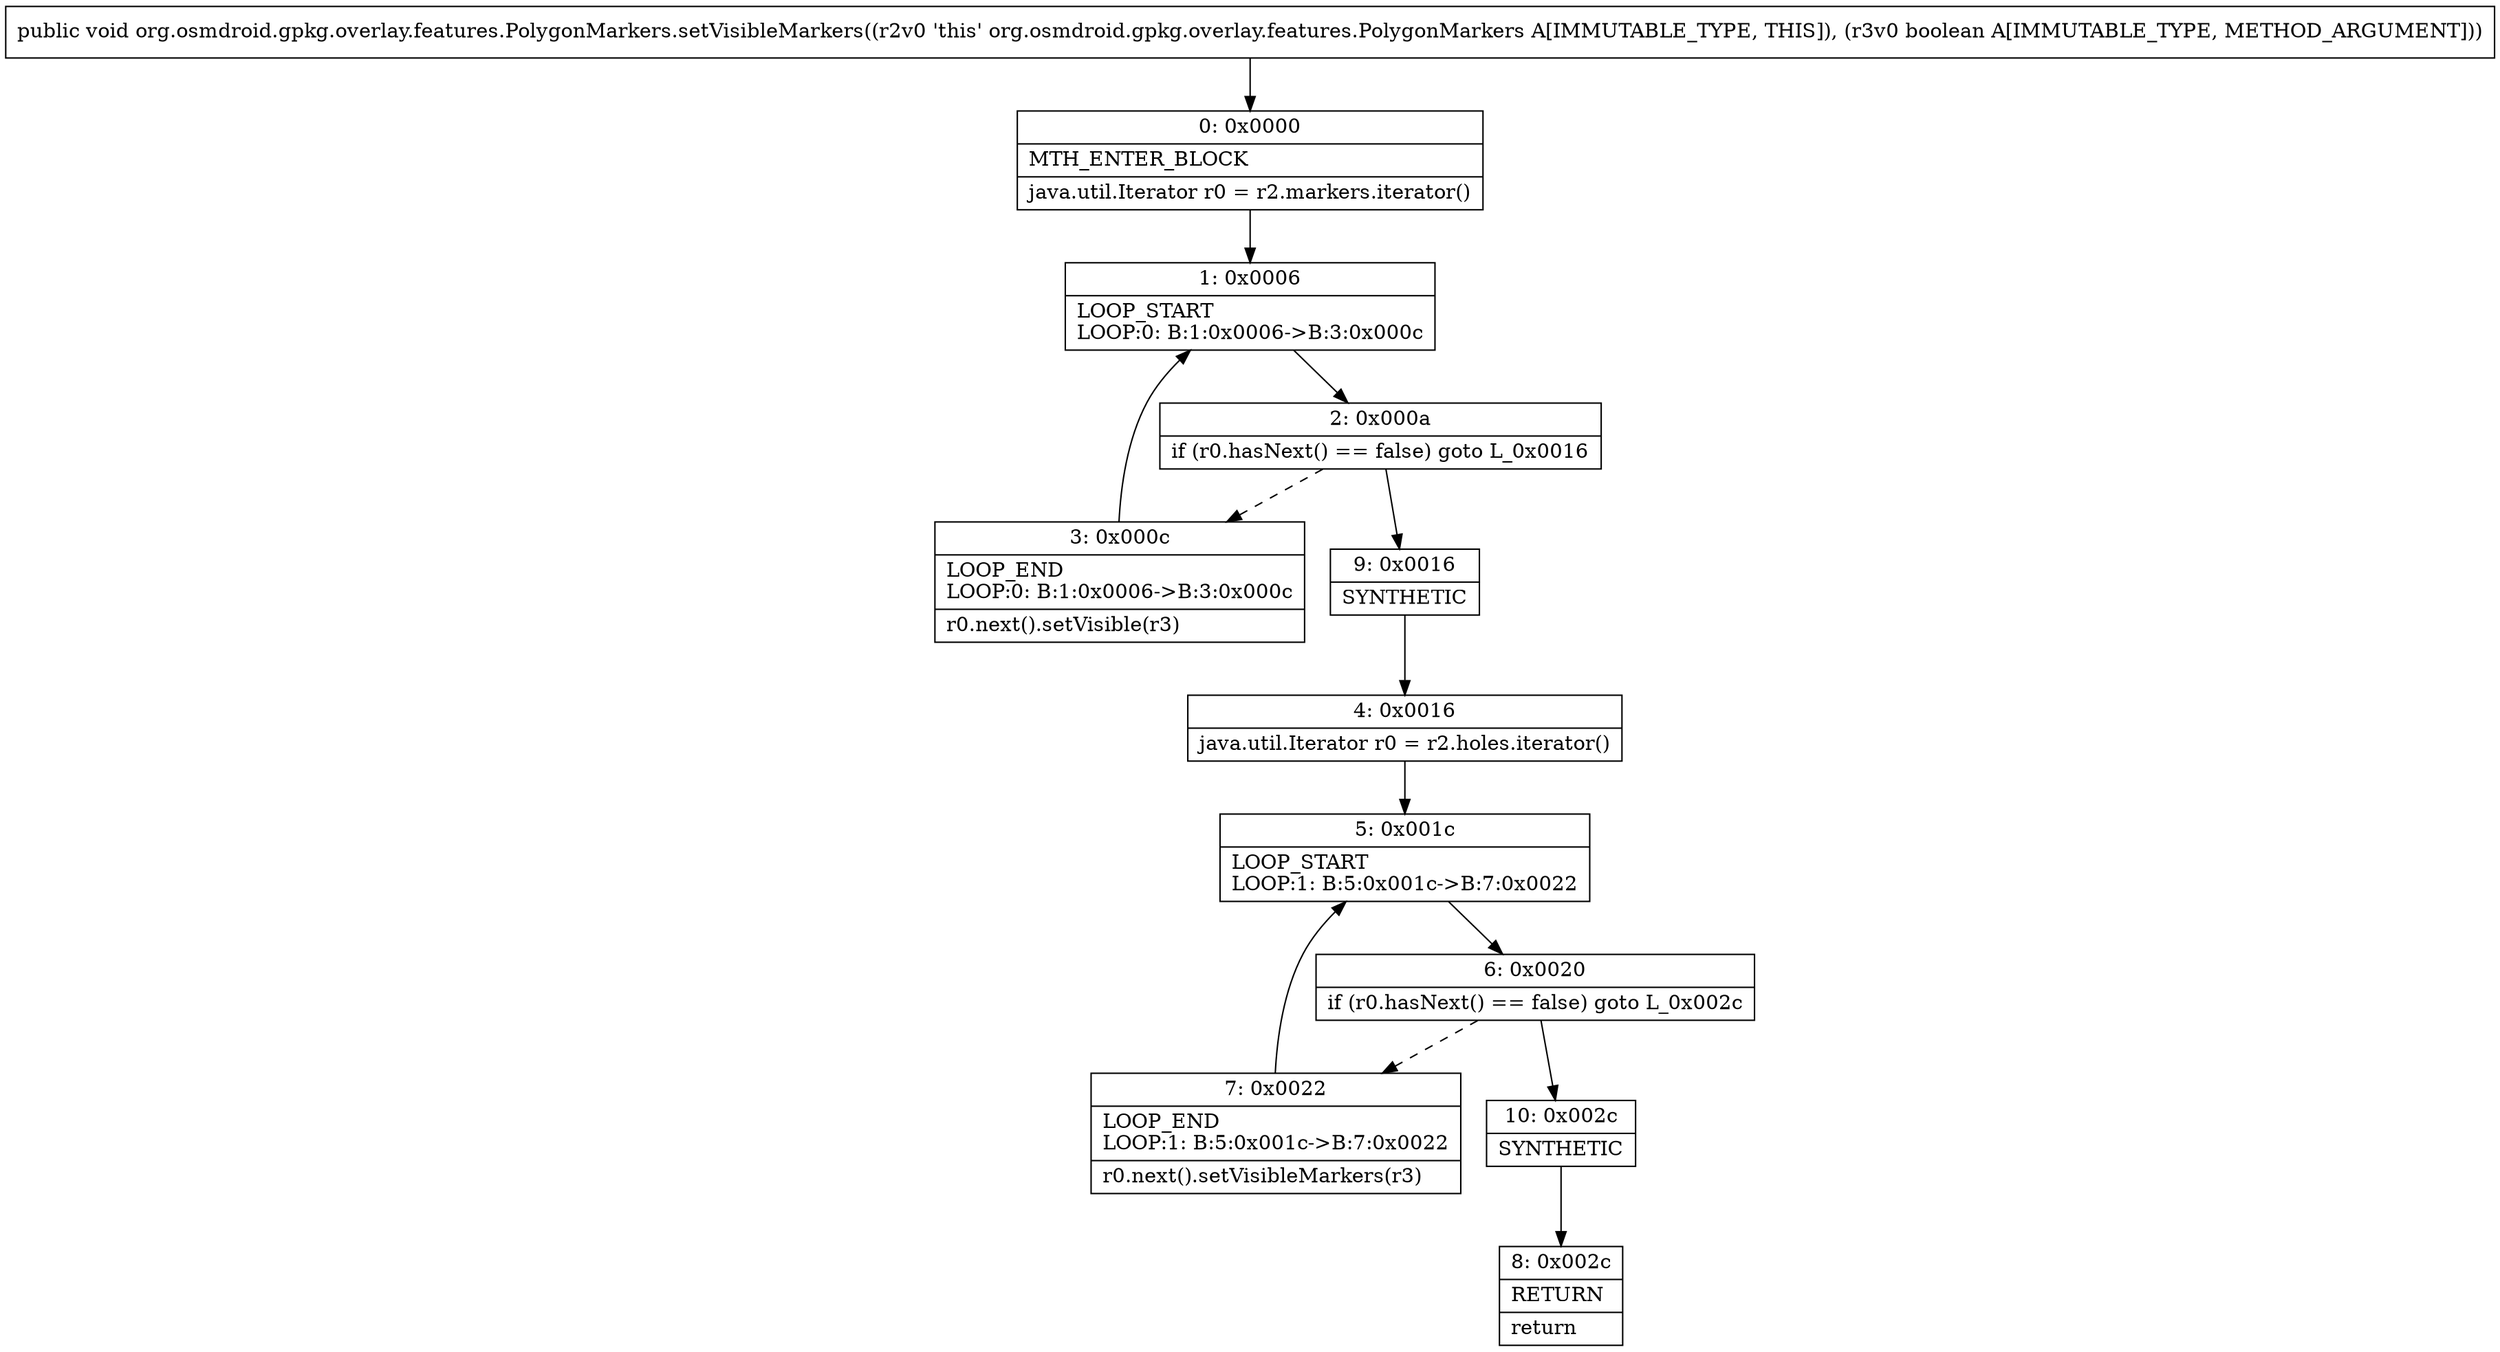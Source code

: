 digraph "CFG fororg.osmdroid.gpkg.overlay.features.PolygonMarkers.setVisibleMarkers(Z)V" {
Node_0 [shape=record,label="{0\:\ 0x0000|MTH_ENTER_BLOCK\l|java.util.Iterator r0 = r2.markers.iterator()\l}"];
Node_1 [shape=record,label="{1\:\ 0x0006|LOOP_START\lLOOP:0: B:1:0x0006\-\>B:3:0x000c\l}"];
Node_2 [shape=record,label="{2\:\ 0x000a|if (r0.hasNext() == false) goto L_0x0016\l}"];
Node_3 [shape=record,label="{3\:\ 0x000c|LOOP_END\lLOOP:0: B:1:0x0006\-\>B:3:0x000c\l|r0.next().setVisible(r3)\l}"];
Node_4 [shape=record,label="{4\:\ 0x0016|java.util.Iterator r0 = r2.holes.iterator()\l}"];
Node_5 [shape=record,label="{5\:\ 0x001c|LOOP_START\lLOOP:1: B:5:0x001c\-\>B:7:0x0022\l}"];
Node_6 [shape=record,label="{6\:\ 0x0020|if (r0.hasNext() == false) goto L_0x002c\l}"];
Node_7 [shape=record,label="{7\:\ 0x0022|LOOP_END\lLOOP:1: B:5:0x001c\-\>B:7:0x0022\l|r0.next().setVisibleMarkers(r3)\l}"];
Node_8 [shape=record,label="{8\:\ 0x002c|RETURN\l|return\l}"];
Node_9 [shape=record,label="{9\:\ 0x0016|SYNTHETIC\l}"];
Node_10 [shape=record,label="{10\:\ 0x002c|SYNTHETIC\l}"];
MethodNode[shape=record,label="{public void org.osmdroid.gpkg.overlay.features.PolygonMarkers.setVisibleMarkers((r2v0 'this' org.osmdroid.gpkg.overlay.features.PolygonMarkers A[IMMUTABLE_TYPE, THIS]), (r3v0 boolean A[IMMUTABLE_TYPE, METHOD_ARGUMENT])) }"];
MethodNode -> Node_0;
Node_0 -> Node_1;
Node_1 -> Node_2;
Node_2 -> Node_3[style=dashed];
Node_2 -> Node_9;
Node_3 -> Node_1;
Node_4 -> Node_5;
Node_5 -> Node_6;
Node_6 -> Node_7[style=dashed];
Node_6 -> Node_10;
Node_7 -> Node_5;
Node_9 -> Node_4;
Node_10 -> Node_8;
}

